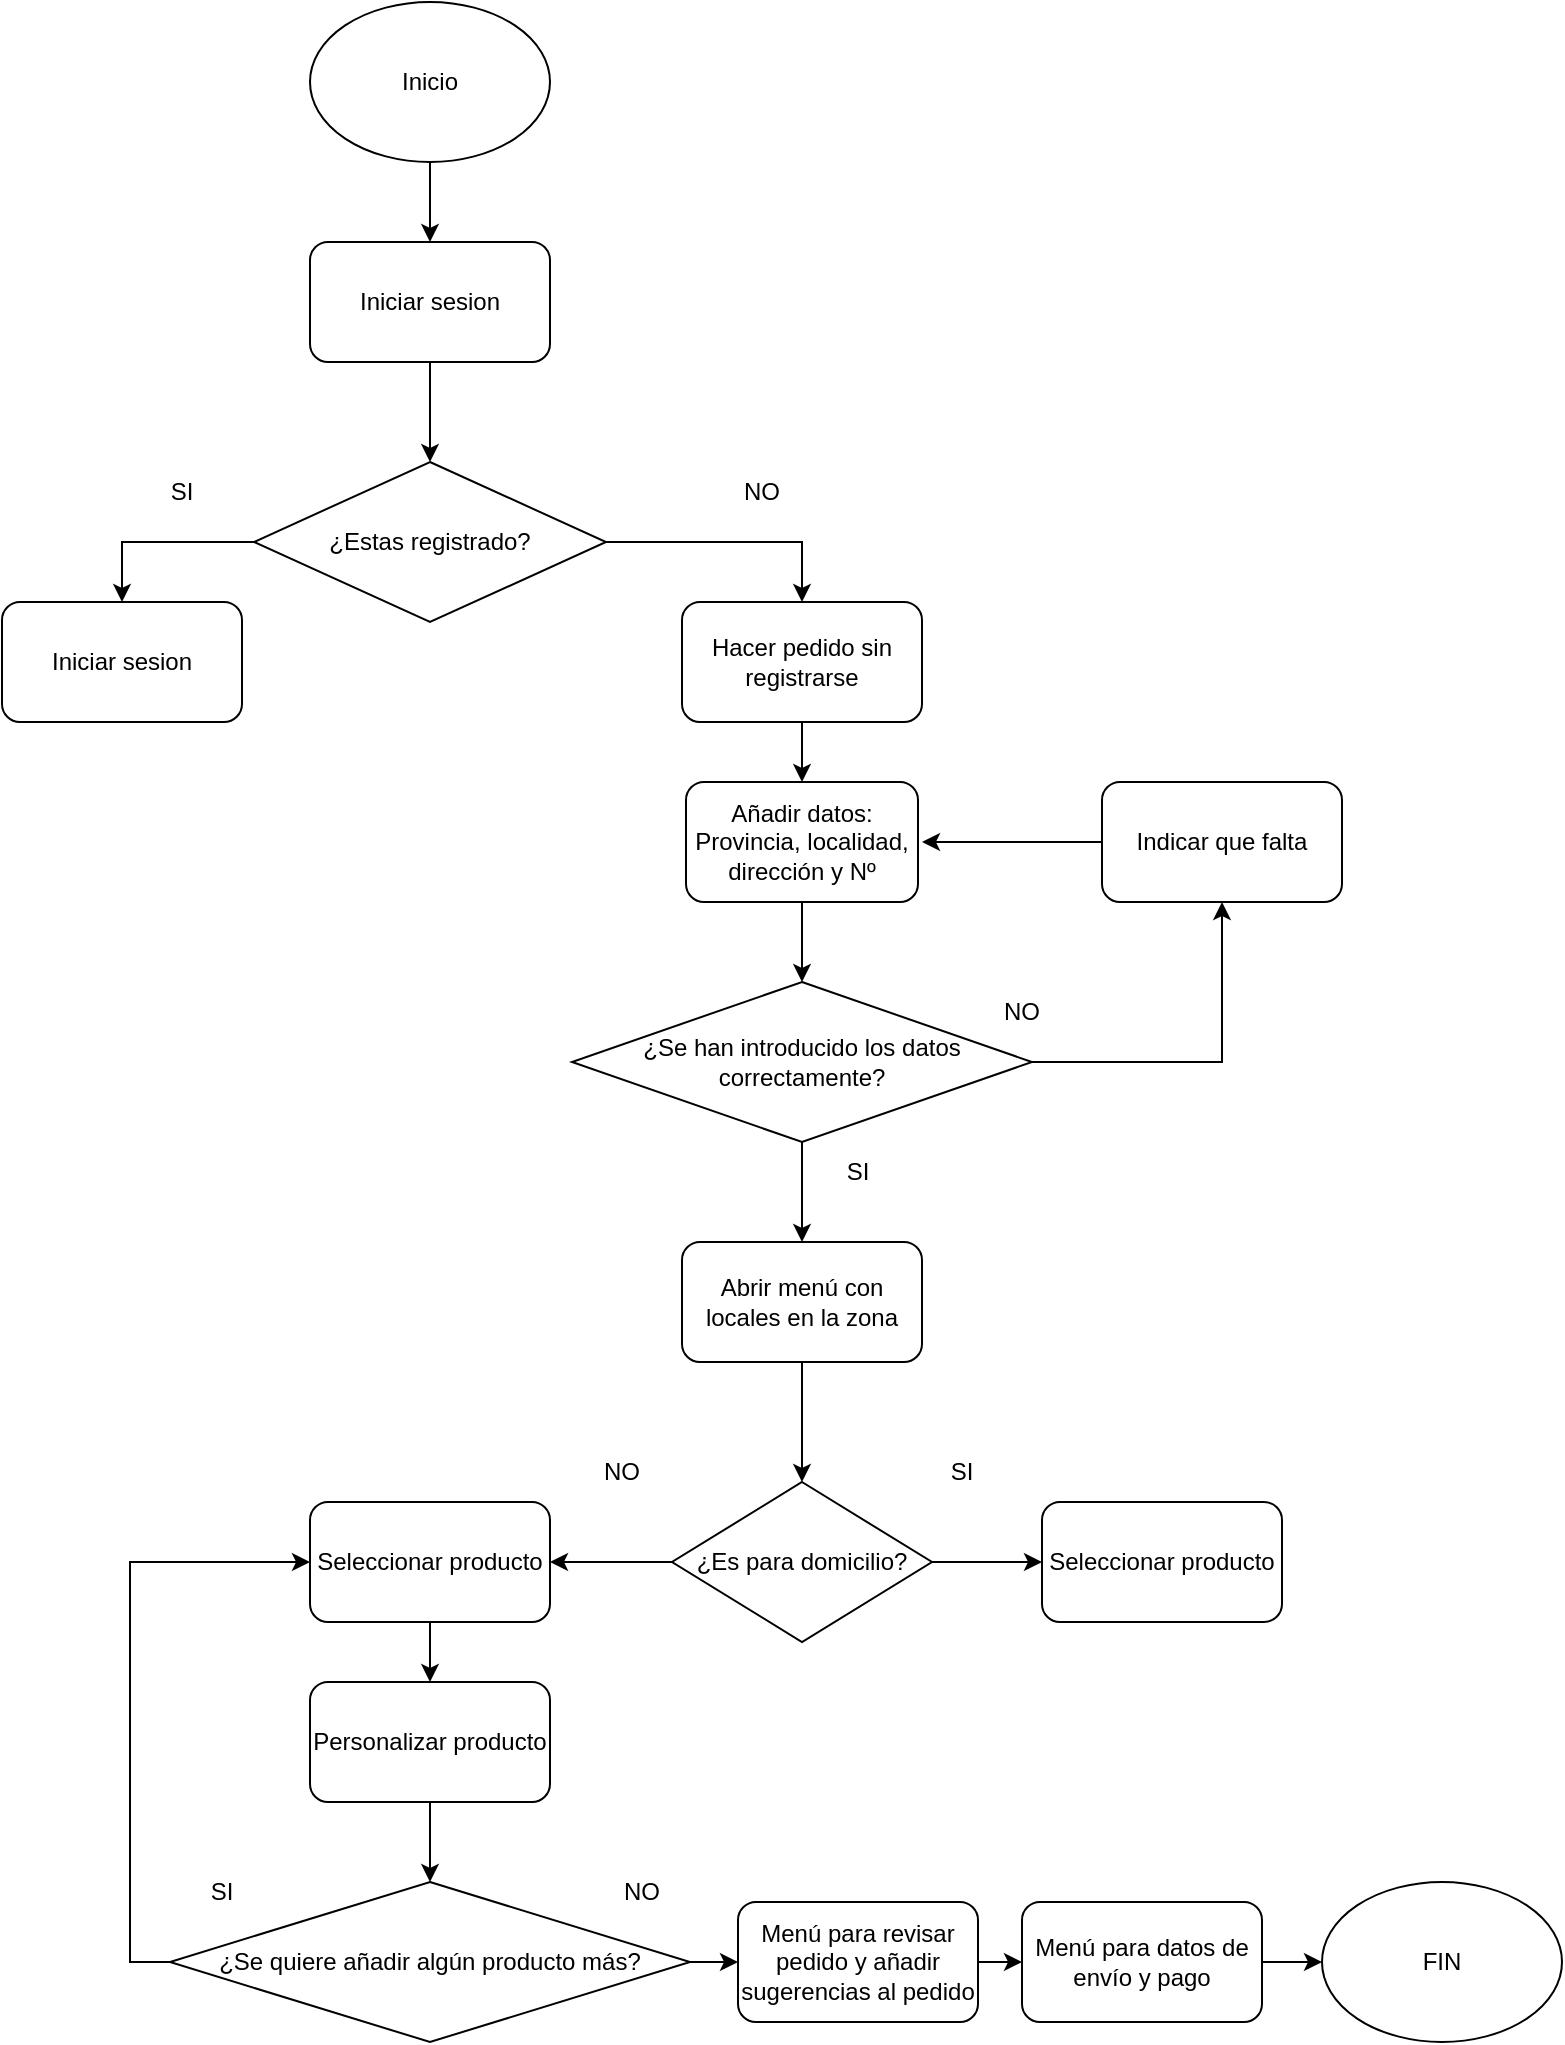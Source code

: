 <mxfile version="20.6.0" type="device"><diagram id="C5RBs43oDa-KdzZeNtuy" name="Page-1"><mxGraphModel dx="1570" dy="1658" grid="1" gridSize="10" guides="1" tooltips="1" connect="1" arrows="1" fold="1" page="1" pageScale="1" pageWidth="827" pageHeight="1169" math="0" shadow="0"><root><mxCell id="WIyWlLk6GJQsqaUBKTNV-0"/><mxCell id="WIyWlLk6GJQsqaUBKTNV-1" parent="WIyWlLk6GJQsqaUBKTNV-0"/><mxCell id="UKqVY7sC564BON1TVNM8-7" style="edgeStyle=orthogonalEdgeStyle;rounded=0;orthogonalLoop=1;jettySize=auto;html=1;" edge="1" parent="WIyWlLk6GJQsqaUBKTNV-1" source="UKqVY7sC564BON1TVNM8-0" target="UKqVY7sC564BON1TVNM8-2"><mxGeometry relative="1" as="geometry"/></mxCell><mxCell id="UKqVY7sC564BON1TVNM8-0" value="Inicio" style="ellipse;whiteSpace=wrap;html=1;" vertex="1" parent="WIyWlLk6GJQsqaUBKTNV-1"><mxGeometry x="174" y="60" width="120" height="80" as="geometry"/></mxCell><mxCell id="UKqVY7sC564BON1TVNM8-8" style="edgeStyle=orthogonalEdgeStyle;rounded=0;orthogonalLoop=1;jettySize=auto;html=1;entryX=0.5;entryY=0;entryDx=0;entryDy=0;" edge="1" parent="WIyWlLk6GJQsqaUBKTNV-1" source="UKqVY7sC564BON1TVNM8-2" target="UKqVY7sC564BON1TVNM8-3"><mxGeometry relative="1" as="geometry"/></mxCell><mxCell id="UKqVY7sC564BON1TVNM8-2" value="Iniciar sesion" style="rounded=1;whiteSpace=wrap;html=1;" vertex="1" parent="WIyWlLk6GJQsqaUBKTNV-1"><mxGeometry x="174" y="180" width="120" height="60" as="geometry"/></mxCell><mxCell id="UKqVY7sC564BON1TVNM8-11" style="edgeStyle=orthogonalEdgeStyle;rounded=0;orthogonalLoop=1;jettySize=auto;html=1;entryX=0.5;entryY=0;entryDx=0;entryDy=0;" edge="1" parent="WIyWlLk6GJQsqaUBKTNV-1" source="UKqVY7sC564BON1TVNM8-3" target="UKqVY7sC564BON1TVNM8-4"><mxGeometry relative="1" as="geometry"/></mxCell><mxCell id="UKqVY7sC564BON1TVNM8-22" style="edgeStyle=orthogonalEdgeStyle;rounded=0;orthogonalLoop=1;jettySize=auto;html=1;entryX=0.5;entryY=0;entryDx=0;entryDy=0;" edge="1" parent="WIyWlLk6GJQsqaUBKTNV-1" source="UKqVY7sC564BON1TVNM8-3" target="UKqVY7sC564BON1TVNM8-12"><mxGeometry relative="1" as="geometry"/></mxCell><mxCell id="UKqVY7sC564BON1TVNM8-3" value="¿Estas registrado?" style="rhombus;whiteSpace=wrap;html=1;" vertex="1" parent="WIyWlLk6GJQsqaUBKTNV-1"><mxGeometry x="146" y="290" width="176" height="80" as="geometry"/></mxCell><mxCell id="UKqVY7sC564BON1TVNM8-4" value="Iniciar sesion" style="rounded=1;whiteSpace=wrap;html=1;" vertex="1" parent="WIyWlLk6GJQsqaUBKTNV-1"><mxGeometry x="20" y="360" width="120" height="60" as="geometry"/></mxCell><mxCell id="UKqVY7sC564BON1TVNM8-24" style="edgeStyle=orthogonalEdgeStyle;rounded=0;orthogonalLoop=1;jettySize=auto;html=1;entryX=0.5;entryY=0;entryDx=0;entryDy=0;" edge="1" parent="WIyWlLk6GJQsqaUBKTNV-1" source="UKqVY7sC564BON1TVNM8-12" target="UKqVY7sC564BON1TVNM8-14"><mxGeometry relative="1" as="geometry"/></mxCell><mxCell id="UKqVY7sC564BON1TVNM8-12" value="Hacer pedido sin registrarse" style="rounded=1;whiteSpace=wrap;html=1;" vertex="1" parent="WIyWlLk6GJQsqaUBKTNV-1"><mxGeometry x="360" y="360" width="120" height="60" as="geometry"/></mxCell><mxCell id="UKqVY7sC564BON1TVNM8-25" style="edgeStyle=orthogonalEdgeStyle;rounded=0;orthogonalLoop=1;jettySize=auto;html=1;entryX=0.5;entryY=0;entryDx=0;entryDy=0;" edge="1" parent="WIyWlLk6GJQsqaUBKTNV-1" source="UKqVY7sC564BON1TVNM8-14" target="UKqVY7sC564BON1TVNM8-15"><mxGeometry relative="1" as="geometry"/></mxCell><mxCell id="UKqVY7sC564BON1TVNM8-14" value="Añadir datos:&lt;br&gt;Provincia, localidad, dirección y Nº" style="rounded=1;whiteSpace=wrap;html=1;" vertex="1" parent="WIyWlLk6GJQsqaUBKTNV-1"><mxGeometry x="362" y="450" width="116" height="60" as="geometry"/></mxCell><mxCell id="UKqVY7sC564BON1TVNM8-27" style="edgeStyle=orthogonalEdgeStyle;rounded=0;orthogonalLoop=1;jettySize=auto;html=1;entryX=0.5;entryY=0;entryDx=0;entryDy=0;" edge="1" parent="WIyWlLk6GJQsqaUBKTNV-1" source="UKqVY7sC564BON1TVNM8-15" target="UKqVY7sC564BON1TVNM8-26"><mxGeometry relative="1" as="geometry"/></mxCell><mxCell id="UKqVY7sC564BON1TVNM8-31" style="edgeStyle=orthogonalEdgeStyle;rounded=0;orthogonalLoop=1;jettySize=auto;html=1;" edge="1" parent="WIyWlLk6GJQsqaUBKTNV-1" source="UKqVY7sC564BON1TVNM8-15" target="UKqVY7sC564BON1TVNM8-30"><mxGeometry relative="1" as="geometry"/></mxCell><mxCell id="UKqVY7sC564BON1TVNM8-15" value="¿Se han introducido los datos correctamente?" style="rhombus;whiteSpace=wrap;html=1;" vertex="1" parent="WIyWlLk6GJQsqaUBKTNV-1"><mxGeometry x="305" y="550" width="230" height="80" as="geometry"/></mxCell><mxCell id="UKqVY7sC564BON1TVNM8-20" value="SI" style="text;html=1;strokeColor=none;fillColor=none;align=center;verticalAlign=middle;whiteSpace=wrap;rounded=0;" vertex="1" parent="WIyWlLk6GJQsqaUBKTNV-1"><mxGeometry x="80" y="290" width="60" height="30" as="geometry"/></mxCell><mxCell id="UKqVY7sC564BON1TVNM8-21" value="NO" style="text;html=1;strokeColor=none;fillColor=none;align=center;verticalAlign=middle;whiteSpace=wrap;rounded=0;" vertex="1" parent="WIyWlLk6GJQsqaUBKTNV-1"><mxGeometry x="370" y="290" width="60" height="30" as="geometry"/></mxCell><mxCell id="UKqVY7sC564BON1TVNM8-34" style="edgeStyle=orthogonalEdgeStyle;rounded=0;orthogonalLoop=1;jettySize=auto;html=1;entryX=0.5;entryY=0;entryDx=0;entryDy=0;" edge="1" parent="WIyWlLk6GJQsqaUBKTNV-1" source="UKqVY7sC564BON1TVNM8-26"><mxGeometry relative="1" as="geometry"><mxPoint x="420" y="800" as="targetPoint"/></mxGeometry></mxCell><mxCell id="UKqVY7sC564BON1TVNM8-26" value="Abrir menú con locales en la zona" style="rounded=1;whiteSpace=wrap;html=1;" vertex="1" parent="WIyWlLk6GJQsqaUBKTNV-1"><mxGeometry x="360" y="680" width="120" height="60" as="geometry"/></mxCell><mxCell id="UKqVY7sC564BON1TVNM8-28" value="SI" style="text;html=1;strokeColor=none;fillColor=none;align=center;verticalAlign=middle;whiteSpace=wrap;rounded=0;" vertex="1" parent="WIyWlLk6GJQsqaUBKTNV-1"><mxGeometry x="418" y="630" width="60" height="30" as="geometry"/></mxCell><mxCell id="UKqVY7sC564BON1TVNM8-29" value="NO" style="text;html=1;strokeColor=none;fillColor=none;align=center;verticalAlign=middle;whiteSpace=wrap;rounded=0;" vertex="1" parent="WIyWlLk6GJQsqaUBKTNV-1"><mxGeometry x="500" y="550" width="60" height="30" as="geometry"/></mxCell><mxCell id="UKqVY7sC564BON1TVNM8-32" style="edgeStyle=orthogonalEdgeStyle;rounded=0;orthogonalLoop=1;jettySize=auto;html=1;" edge="1" parent="WIyWlLk6GJQsqaUBKTNV-1" source="UKqVY7sC564BON1TVNM8-30"><mxGeometry relative="1" as="geometry"><mxPoint x="480" y="480" as="targetPoint"/></mxGeometry></mxCell><mxCell id="UKqVY7sC564BON1TVNM8-30" value="Indicar que falta" style="rounded=1;whiteSpace=wrap;html=1;" vertex="1" parent="WIyWlLk6GJQsqaUBKTNV-1"><mxGeometry x="570" y="450" width="120" height="60" as="geometry"/></mxCell><mxCell id="UKqVY7sC564BON1TVNM8-38" style="edgeStyle=orthogonalEdgeStyle;rounded=0;orthogonalLoop=1;jettySize=auto;html=1;entryX=0.5;entryY=0;entryDx=0;entryDy=0;" edge="1" parent="WIyWlLk6GJQsqaUBKTNV-1" source="UKqVY7sC564BON1TVNM8-35" target="UKqVY7sC564BON1TVNM8-37"><mxGeometry relative="1" as="geometry"/></mxCell><mxCell id="UKqVY7sC564BON1TVNM8-35" value="Seleccionar producto" style="rounded=1;whiteSpace=wrap;html=1;" vertex="1" parent="WIyWlLk6GJQsqaUBKTNV-1"><mxGeometry x="174" y="810" width="120" height="60" as="geometry"/></mxCell><mxCell id="UKqVY7sC564BON1TVNM8-40" style="edgeStyle=orthogonalEdgeStyle;rounded=0;orthogonalLoop=1;jettySize=auto;html=1;entryX=0.5;entryY=0;entryDx=0;entryDy=0;" edge="1" parent="WIyWlLk6GJQsqaUBKTNV-1" source="UKqVY7sC564BON1TVNM8-37" target="UKqVY7sC564BON1TVNM8-39"><mxGeometry relative="1" as="geometry"/></mxCell><mxCell id="UKqVY7sC564BON1TVNM8-37" value="Personalizar producto" style="rounded=1;whiteSpace=wrap;html=1;" vertex="1" parent="WIyWlLk6GJQsqaUBKTNV-1"><mxGeometry x="174" y="900" width="120" height="60" as="geometry"/></mxCell><mxCell id="UKqVY7sC564BON1TVNM8-45" style="edgeStyle=orthogonalEdgeStyle;rounded=0;orthogonalLoop=1;jettySize=auto;html=1;entryX=0;entryY=0.5;entryDx=0;entryDy=0;" edge="1" parent="WIyWlLk6GJQsqaUBKTNV-1" source="UKqVY7sC564BON1TVNM8-39" target="UKqVY7sC564BON1TVNM8-35"><mxGeometry relative="1" as="geometry"><Array as="points"><mxPoint x="84" y="1040"/><mxPoint x="84" y="840"/></Array></mxGeometry></mxCell><mxCell id="UKqVY7sC564BON1TVNM8-52" style="edgeStyle=orthogonalEdgeStyle;rounded=0;orthogonalLoop=1;jettySize=auto;html=1;" edge="1" parent="WIyWlLk6GJQsqaUBKTNV-1" source="UKqVY7sC564BON1TVNM8-39" target="UKqVY7sC564BON1TVNM8-51"><mxGeometry relative="1" as="geometry"/></mxCell><mxCell id="UKqVY7sC564BON1TVNM8-39" value="¿Se quiere añadir algún producto más?" style="rhombus;whiteSpace=wrap;html=1;" vertex="1" parent="WIyWlLk6GJQsqaUBKTNV-1"><mxGeometry x="104" y="1000" width="260" height="80" as="geometry"/></mxCell><mxCell id="UKqVY7sC564BON1TVNM8-41" value="SI" style="text;html=1;strokeColor=none;fillColor=none;align=center;verticalAlign=middle;whiteSpace=wrap;rounded=0;" vertex="1" parent="WIyWlLk6GJQsqaUBKTNV-1"><mxGeometry x="100" y="990" width="60" height="30" as="geometry"/></mxCell><mxCell id="UKqVY7sC564BON1TVNM8-42" value="NO" style="text;html=1;strokeColor=none;fillColor=none;align=center;verticalAlign=middle;whiteSpace=wrap;rounded=0;" vertex="1" parent="WIyWlLk6GJQsqaUBKTNV-1"><mxGeometry x="310" y="990" width="60" height="30" as="geometry"/></mxCell><mxCell id="UKqVY7sC564BON1TVNM8-44" style="edgeStyle=orthogonalEdgeStyle;rounded=0;orthogonalLoop=1;jettySize=auto;html=1;" edge="1" parent="WIyWlLk6GJQsqaUBKTNV-1" source="UKqVY7sC564BON1TVNM8-43" target="UKqVY7sC564BON1TVNM8-35"><mxGeometry relative="1" as="geometry"/></mxCell><mxCell id="UKqVY7sC564BON1TVNM8-48" style="edgeStyle=orthogonalEdgeStyle;rounded=0;orthogonalLoop=1;jettySize=auto;html=1;entryX=0;entryY=0.5;entryDx=0;entryDy=0;" edge="1" parent="WIyWlLk6GJQsqaUBKTNV-1" source="UKqVY7sC564BON1TVNM8-43" target="UKqVY7sC564BON1TVNM8-47"><mxGeometry relative="1" as="geometry"/></mxCell><mxCell id="UKqVY7sC564BON1TVNM8-43" value="¿Es para domicilio?" style="rhombus;whiteSpace=wrap;html=1;" vertex="1" parent="WIyWlLk6GJQsqaUBKTNV-1"><mxGeometry x="355" y="800" width="130" height="80" as="geometry"/></mxCell><mxCell id="UKqVY7sC564BON1TVNM8-47" value="Seleccionar producto" style="rounded=1;whiteSpace=wrap;html=1;" vertex="1" parent="WIyWlLk6GJQsqaUBKTNV-1"><mxGeometry x="540" y="810" width="120" height="60" as="geometry"/></mxCell><mxCell id="UKqVY7sC564BON1TVNM8-49" value="NO" style="text;html=1;strokeColor=none;fillColor=none;align=center;verticalAlign=middle;whiteSpace=wrap;rounded=0;" vertex="1" parent="WIyWlLk6GJQsqaUBKTNV-1"><mxGeometry x="300" y="780" width="60" height="30" as="geometry"/></mxCell><mxCell id="UKqVY7sC564BON1TVNM8-50" value="SI" style="text;html=1;strokeColor=none;fillColor=none;align=center;verticalAlign=middle;whiteSpace=wrap;rounded=0;" vertex="1" parent="WIyWlLk6GJQsqaUBKTNV-1"><mxGeometry x="470" y="780" width="60" height="30" as="geometry"/></mxCell><mxCell id="UKqVY7sC564BON1TVNM8-54" style="edgeStyle=orthogonalEdgeStyle;rounded=0;orthogonalLoop=1;jettySize=auto;html=1;" edge="1" parent="WIyWlLk6GJQsqaUBKTNV-1" source="UKqVY7sC564BON1TVNM8-51" target="UKqVY7sC564BON1TVNM8-53"><mxGeometry relative="1" as="geometry"/></mxCell><mxCell id="UKqVY7sC564BON1TVNM8-51" value="Menú para revisar pedido y añadir sugerencias al pedido" style="rounded=1;whiteSpace=wrap;html=1;" vertex="1" parent="WIyWlLk6GJQsqaUBKTNV-1"><mxGeometry x="388" y="1010" width="120" height="60" as="geometry"/></mxCell><mxCell id="UKqVY7sC564BON1TVNM8-56" style="edgeStyle=orthogonalEdgeStyle;rounded=0;orthogonalLoop=1;jettySize=auto;html=1;" edge="1" parent="WIyWlLk6GJQsqaUBKTNV-1" source="UKqVY7sC564BON1TVNM8-53" target="UKqVY7sC564BON1TVNM8-55"><mxGeometry relative="1" as="geometry"/></mxCell><mxCell id="UKqVY7sC564BON1TVNM8-53" value="Menú para datos de envío y pago" style="rounded=1;whiteSpace=wrap;html=1;" vertex="1" parent="WIyWlLk6GJQsqaUBKTNV-1"><mxGeometry x="530" y="1010" width="120" height="60" as="geometry"/></mxCell><mxCell id="UKqVY7sC564BON1TVNM8-55" value="FIN" style="ellipse;whiteSpace=wrap;html=1;" vertex="1" parent="WIyWlLk6GJQsqaUBKTNV-1"><mxGeometry x="680" y="1000" width="120" height="80" as="geometry"/></mxCell></root></mxGraphModel></diagram></mxfile>